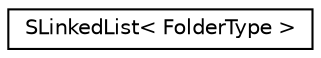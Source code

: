 digraph "Graphical Class Hierarchy"
{
 // LATEX_PDF_SIZE
  edge [fontname="Helvetica",fontsize="10",labelfontname="Helvetica",labelfontsize="10"];
  node [fontname="Helvetica",fontsize="10",shape=record];
  rankdir="LR";
  Node0 [label="SLinkedList\< FolderType \>",height=0.2,width=0.4,color="black", fillcolor="white", style="filled",URL="$class_s_linked_list.html",tooltip=" "];
}
